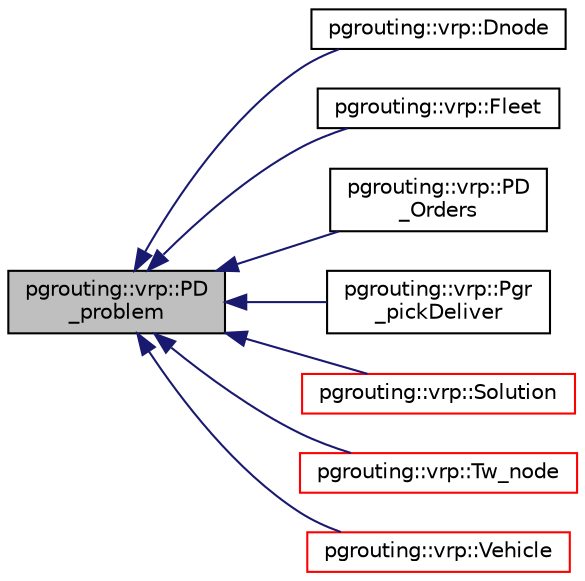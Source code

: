 digraph "pgrouting::vrp::PD_problem"
{
  edge [fontname="Helvetica",fontsize="10",labelfontname="Helvetica",labelfontsize="10"];
  node [fontname="Helvetica",fontsize="10",shape=record];
  rankdir="LR";
  Node1 [label="pgrouting::vrp::PD\l_problem",height=0.2,width=0.4,color="black", fillcolor="grey75", style="filled", fontcolor="black"];
  Node1 -> Node2 [dir="back",color="midnightblue",fontsize="10",style="solid",fontname="Helvetica"];
  Node2 [label="pgrouting::vrp::Dnode",height=0.2,width=0.4,color="black", fillcolor="white", style="filled",URL="$classpgrouting_1_1vrp_1_1Dnode.html",tooltip="The Dnode class defines a the basic operations when data is a matrix. "];
  Node1 -> Node3 [dir="back",color="midnightblue",fontsize="10",style="solid",fontname="Helvetica"];
  Node3 [label="pgrouting::vrp::Fleet",height=0.2,width=0.4,color="black", fillcolor="white", style="filled",URL="$classpgrouting_1_1vrp_1_1Fleet.html"];
  Node1 -> Node4 [dir="back",color="midnightblue",fontsize="10",style="solid",fontname="Helvetica"];
  Node4 [label="pgrouting::vrp::PD\l_Orders",height=0.2,width=0.4,color="black", fillcolor="white", style="filled",URL="$classpgrouting_1_1vrp_1_1PD__Orders.html"];
  Node1 -> Node5 [dir="back",color="midnightblue",fontsize="10",style="solid",fontname="Helvetica"];
  Node5 [label="pgrouting::vrp::Pgr\l_pickDeliver",height=0.2,width=0.4,color="black", fillcolor="white", style="filled",URL="$classpgrouting_1_1vrp_1_1Pgr__pickDeliver.html"];
  Node1 -> Node6 [dir="back",color="midnightblue",fontsize="10",style="solid",fontname="Helvetica"];
  Node6 [label="pgrouting::vrp::Solution",height=0.2,width=0.4,color="red", fillcolor="white", style="filled",URL="$classpgrouting_1_1vrp_1_1Solution.html"];
  Node1 -> Node7 [dir="back",color="midnightblue",fontsize="10",style="solid",fontname="Helvetica"];
  Node7 [label="pgrouting::vrp::Tw_node",height=0.2,width=0.4,color="red", fillcolor="white", style="filled",URL="$classpgrouting_1_1vrp_1_1Tw__node.html",tooltip="Extends the Node class to create a Node with time window attributes. "];
  Node1 -> Node8 [dir="back",color="midnightblue",fontsize="10",style="solid",fontname="Helvetica"];
  Node8 [label="pgrouting::vrp::Vehicle",height=0.2,width=0.4,color="red", fillcolor="white", style="filled",URL="$classpgrouting_1_1vrp_1_1Vehicle.html",tooltip="Vehicle with time windows. "];
}
